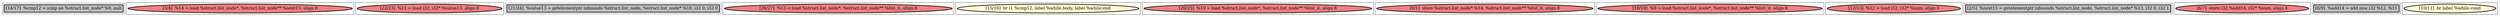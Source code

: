 
digraph G {





subgraph cluster13 {


node916 [penwidth=3.0,fontsize=20,fillcolor=grey,label="[14/17]  %cmp12 = icmp ne %struct.list_node* %9, null",shape=rectangle,style=filled ]



}

subgraph cluster11 {


node914 [penwidth=3.0,fontsize=20,fillcolor=lightcoral,label="[3/4]  %14 = load %struct.list_node*, %struct.list_node** %next15, align 8",shape=ellipse,style=filled ]



}

subgraph cluster10 {


node913 [penwidth=3.0,fontsize=20,fillcolor=lightcoral,label="[22/23]  %11 = load i32, i32* %value13, align 8",shape=ellipse,style=filled ]



}

subgraph cluster9 {


node912 [penwidth=3.0,fontsize=20,fillcolor=grey,label="[21/24]  %value13 = getelementptr inbounds %struct.list_node, %struct.list_node* %10, i32 0, i32 0",shape=rectangle,style=filled ]



}

subgraph cluster8 {


node911 [penwidth=3.0,fontsize=20,fillcolor=lightcoral,label="[26/27]  %13 = load %struct.list_node*, %struct.list_node** %list_it, align 8",shape=ellipse,style=filled ]



}

subgraph cluster7 {


node910 [penwidth=3.0,fontsize=20,fillcolor=lemonchiffon,label="[15/16]  br i1 %cmp12, label %while.body, label %while.end",shape=ellipse,style=filled ]



}

subgraph cluster6 {


node909 [penwidth=3.0,fontsize=20,fillcolor=lightcoral,label="[20/25]  %10 = load %struct.list_node*, %struct.list_node** %list_it, align 8",shape=ellipse,style=filled ]



}

subgraph cluster0 {


node903 [penwidth=3.0,fontsize=20,fillcolor=lightcoral,label="[0/1]  store %struct.list_node* %14, %struct.list_node** %list_it, align 8",shape=ellipse,style=filled ]



}

subgraph cluster12 {


node915 [penwidth=3.0,fontsize=20,fillcolor=lightcoral,label="[18/19]  %9 = load %struct.list_node*, %struct.list_node** %list_it, align 8",shape=ellipse,style=filled ]



}

subgraph cluster5 {


node908 [penwidth=3.0,fontsize=20,fillcolor=lightcoral,label="[12/13]  %12 = load i32, i32* %sum, align 4",shape=ellipse,style=filled ]



}

subgraph cluster1 {


node904 [penwidth=3.0,fontsize=20,fillcolor=grey,label="[2/5]  %next15 = getelementptr inbounds %struct.list_node, %struct.list_node* %13, i32 0, i32 1",shape=rectangle,style=filled ]



}

subgraph cluster2 {


node905 [penwidth=3.0,fontsize=20,fillcolor=lightcoral,label="[6/7]  store i32 %add14, i32* %sum, align 4",shape=ellipse,style=filled ]



}

subgraph cluster3 {


node906 [penwidth=3.0,fontsize=20,fillcolor=grey,label="[8/9]  %add14 = add nsw i32 %12, %11",shape=rectangle,style=filled ]



}

subgraph cluster4 {


node907 [penwidth=3.0,fontsize=20,fillcolor=lemonchiffon,label="[10/11]  br label %while.cond",shape=ellipse,style=filled ]



}

}
